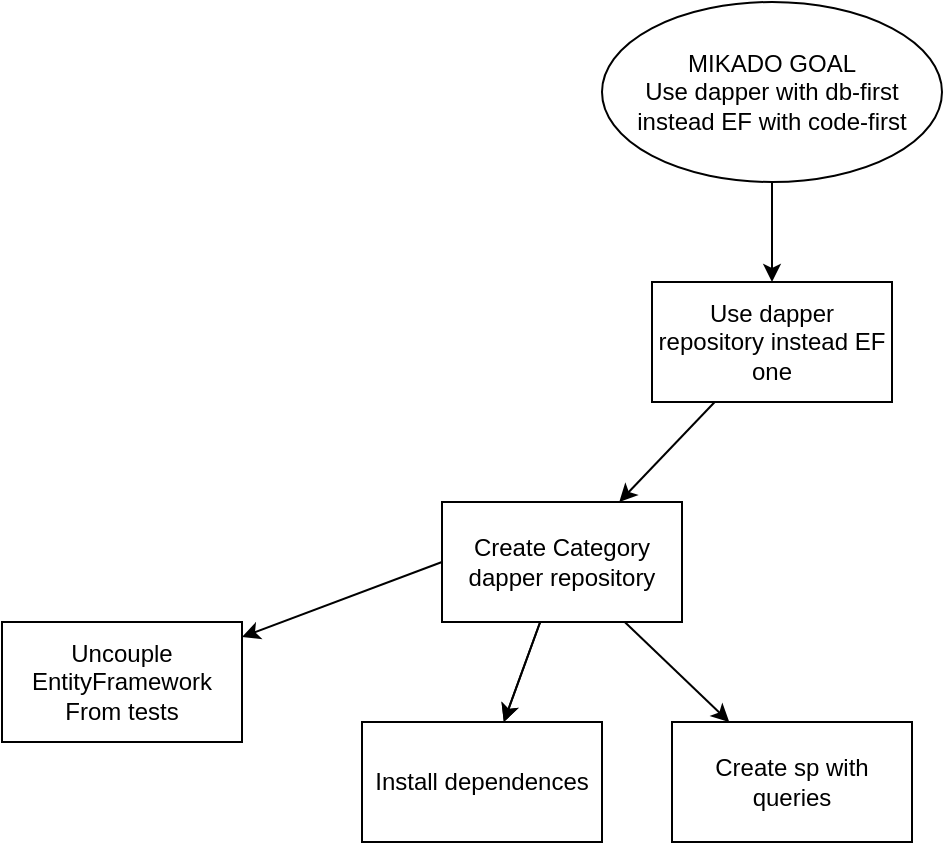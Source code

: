 <mxfile>
    <diagram id="tCPV3WHZcLj2AHVd26Rv" name="Page-1">
        <mxGraphModel dx="1243" dy="799" grid="1" gridSize="10" guides="1" tooltips="1" connect="1" arrows="1" fold="1" page="1" pageScale="1" pageWidth="850" pageHeight="1100" math="0" shadow="0">
            <root>
                <mxCell id="0"/>
                <mxCell id="1" parent="0"/>
                <mxCell id="4" value="" style="edgeStyle=none;html=1;" parent="1" source="2" target="3" edge="1">
                    <mxGeometry relative="1" as="geometry"/>
                </mxCell>
                <mxCell id="2" value="MIKADO GOAL&lt;br&gt;Use dapper with db-first instead EF with code-first" style="ellipse;whiteSpace=wrap;html=1;" parent="1" vertex="1">
                    <mxGeometry x="330" y="260" width="170" height="90" as="geometry"/>
                </mxCell>
                <mxCell id="6" value="" style="edgeStyle=none;html=1;" parent="1" source="3" target="5" edge="1">
                    <mxGeometry relative="1" as="geometry"/>
                </mxCell>
                <mxCell id="3" value="Use dapper repository instead EF one" style="whiteSpace=wrap;html=1;" parent="1" vertex="1">
                    <mxGeometry x="355" y="400" width="120" height="60" as="geometry"/>
                </mxCell>
                <mxCell id="8" value="" style="edgeStyle=none;html=1;" parent="1" source="5" target="7" edge="1">
                    <mxGeometry relative="1" as="geometry"/>
                </mxCell>
                <mxCell id="9" value="" style="edgeStyle=none;html=1;" parent="1" source="5" target="7" edge="1">
                    <mxGeometry relative="1" as="geometry"/>
                </mxCell>
                <mxCell id="11" value="" style="edgeStyle=none;html=1;" parent="1" source="5" target="10" edge="1">
                    <mxGeometry relative="1" as="geometry"/>
                </mxCell>
                <mxCell id="13" style="edgeStyle=none;html=1;exitX=0;exitY=0.5;exitDx=0;exitDy=0;" edge="1" parent="1" source="5" target="12">
                    <mxGeometry relative="1" as="geometry"/>
                </mxCell>
                <mxCell id="5" value="Create Category dapper repository" style="whiteSpace=wrap;html=1;" parent="1" vertex="1">
                    <mxGeometry x="250" y="510" width="120" height="60" as="geometry"/>
                </mxCell>
                <mxCell id="7" value="Install dependences&lt;br&gt;" style="whiteSpace=wrap;html=1;" parent="1" vertex="1">
                    <mxGeometry x="210" y="620" width="120" height="60" as="geometry"/>
                </mxCell>
                <mxCell id="10" value="Create sp with queries&lt;br&gt;" style="whiteSpace=wrap;html=1;" parent="1" vertex="1">
                    <mxGeometry x="365" y="620" width="120" height="60" as="geometry"/>
                </mxCell>
                <mxCell id="12" value="Uncouple EntityFramework From tests" style="rounded=0;whiteSpace=wrap;html=1;" vertex="1" parent="1">
                    <mxGeometry x="30" y="570" width="120" height="60" as="geometry"/>
                </mxCell>
            </root>
        </mxGraphModel>
    </diagram>
</mxfile>